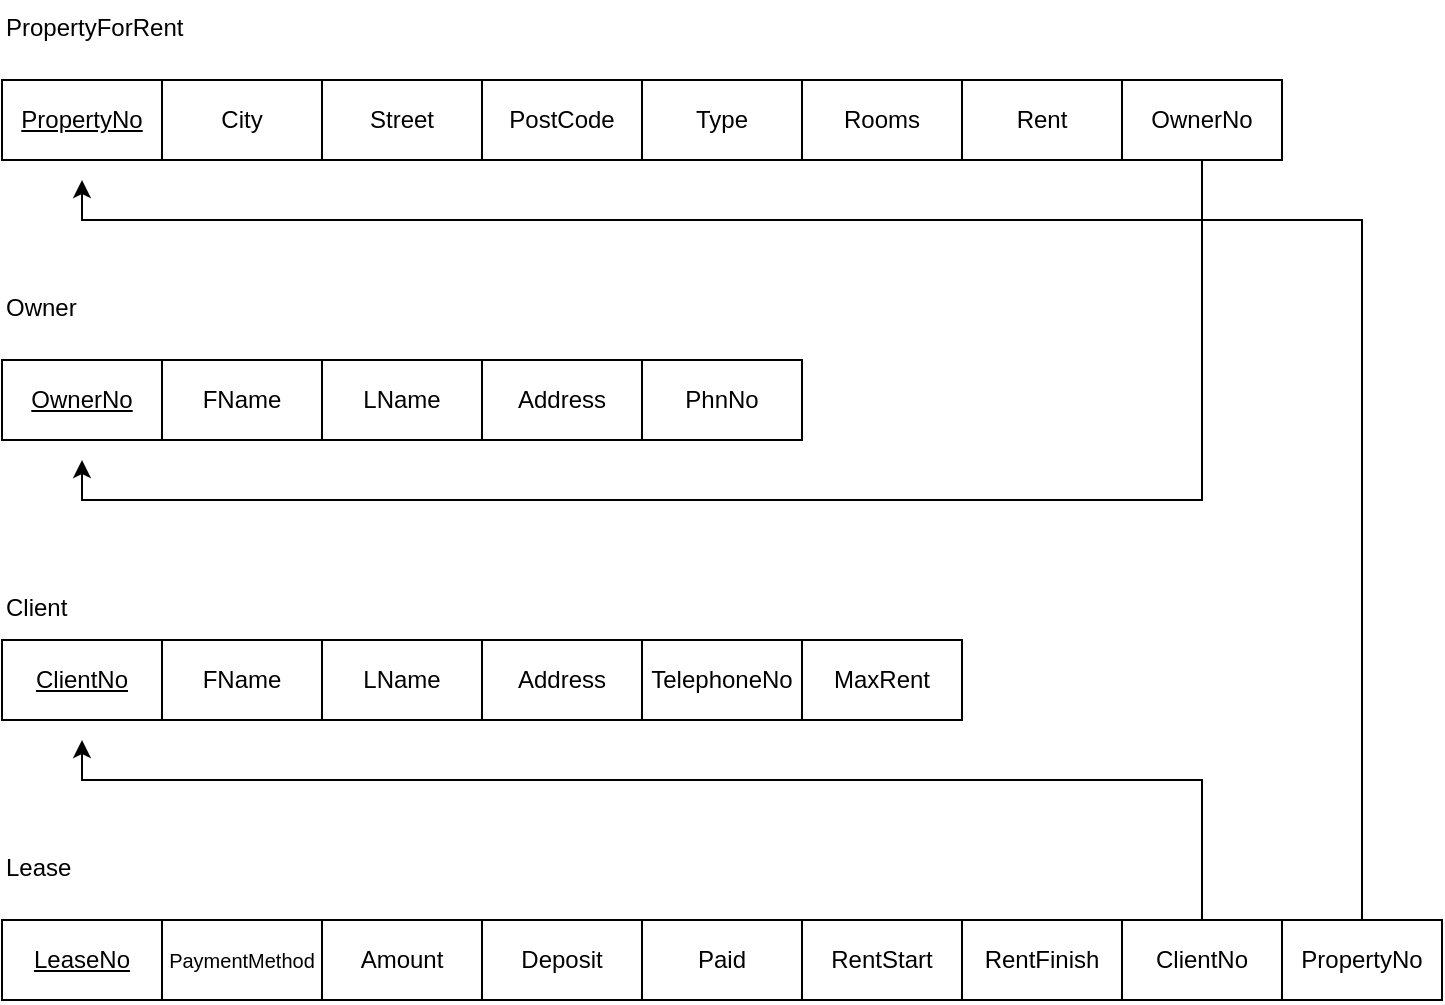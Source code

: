 <mxfile version="26.0.16">
  <diagram name="Page-1" id="MgAFY7mzAbF1oiUqc_Fd">
    <mxGraphModel dx="1195" dy="650" grid="1" gridSize="10" guides="1" tooltips="1" connect="1" arrows="1" fold="1" page="1" pageScale="1" pageWidth="850" pageHeight="1100" math="0" shadow="0">
      <root>
        <mxCell id="0" />
        <mxCell id="1" parent="0" />
        <mxCell id="tVGwVXVOh4qjOI1oghxZ-1" value="" style="rounded=0;whiteSpace=wrap;html=1;" vertex="1" parent="1">
          <mxGeometry x="80" y="200" width="560" height="40" as="geometry" />
        </mxCell>
        <mxCell id="tVGwVXVOh4qjOI1oghxZ-2" value="" style="endArrow=none;html=1;rounded=0;" edge="1" parent="1">
          <mxGeometry width="50" height="50" relative="1" as="geometry">
            <mxPoint x="160" y="240" as="sourcePoint" />
            <mxPoint x="160" y="200" as="targetPoint" />
          </mxGeometry>
        </mxCell>
        <mxCell id="tVGwVXVOh4qjOI1oghxZ-3" value="" style="endArrow=none;html=1;rounded=0;" edge="1" parent="1">
          <mxGeometry width="50" height="50" relative="1" as="geometry">
            <mxPoint x="240" y="240" as="sourcePoint" />
            <mxPoint x="240" y="200" as="targetPoint" />
          </mxGeometry>
        </mxCell>
        <mxCell id="tVGwVXVOh4qjOI1oghxZ-4" value="" style="endArrow=none;html=1;rounded=0;" edge="1" parent="1">
          <mxGeometry width="50" height="50" relative="1" as="geometry">
            <mxPoint x="319.76" y="240" as="sourcePoint" />
            <mxPoint x="319.76" y="200" as="targetPoint" />
          </mxGeometry>
        </mxCell>
        <mxCell id="tVGwVXVOh4qjOI1oghxZ-5" value="" style="endArrow=none;html=1;rounded=0;" edge="1" parent="1">
          <mxGeometry width="50" height="50" relative="1" as="geometry">
            <mxPoint x="400" y="240" as="sourcePoint" />
            <mxPoint x="400" y="200" as="targetPoint" />
          </mxGeometry>
        </mxCell>
        <mxCell id="tVGwVXVOh4qjOI1oghxZ-6" value="" style="endArrow=none;html=1;rounded=0;" edge="1" parent="1" source="tVGwVXVOh4qjOI1oghxZ-47">
          <mxGeometry width="50" height="50" relative="1" as="geometry">
            <mxPoint x="480" y="240" as="sourcePoint" />
            <mxPoint x="480" y="200" as="targetPoint" />
          </mxGeometry>
        </mxCell>
        <mxCell id="tVGwVXVOh4qjOI1oghxZ-7" value="" style="rounded=0;whiteSpace=wrap;html=1;" vertex="1" parent="1">
          <mxGeometry x="80" y="340" width="400" height="40" as="geometry" />
        </mxCell>
        <mxCell id="tVGwVXVOh4qjOI1oghxZ-8" value="" style="endArrow=none;html=1;rounded=0;" edge="1" parent="1">
          <mxGeometry width="50" height="50" relative="1" as="geometry">
            <mxPoint x="160" y="380" as="sourcePoint" />
            <mxPoint x="160" y="340" as="targetPoint" />
          </mxGeometry>
        </mxCell>
        <mxCell id="tVGwVXVOh4qjOI1oghxZ-9" value="" style="endArrow=none;html=1;rounded=0;" edge="1" parent="1" source="tVGwVXVOh4qjOI1oghxZ-56">
          <mxGeometry width="50" height="50" relative="1" as="geometry">
            <mxPoint x="240" y="380" as="sourcePoint" />
            <mxPoint x="240" y="340" as="targetPoint" />
          </mxGeometry>
        </mxCell>
        <mxCell id="tVGwVXVOh4qjOI1oghxZ-10" value="" style="endArrow=none;html=1;rounded=0;" edge="1" parent="1" source="tVGwVXVOh4qjOI1oghxZ-58">
          <mxGeometry width="50" height="50" relative="1" as="geometry">
            <mxPoint x="319.76" y="380" as="sourcePoint" />
            <mxPoint x="319.76" y="340" as="targetPoint" />
          </mxGeometry>
        </mxCell>
        <mxCell id="tVGwVXVOh4qjOI1oghxZ-11" value="" style="endArrow=none;html=1;rounded=0;" edge="1" parent="1">
          <mxGeometry width="50" height="50" relative="1" as="geometry">
            <mxPoint x="400" y="380" as="sourcePoint" />
            <mxPoint x="400" y="340" as="targetPoint" />
          </mxGeometry>
        </mxCell>
        <mxCell id="tVGwVXVOh4qjOI1oghxZ-12" value="" style="endArrow=none;html=1;rounded=0;" edge="1" parent="1" source="tVGwVXVOh4qjOI1oghxZ-61">
          <mxGeometry width="50" height="50" relative="1" as="geometry">
            <mxPoint x="480" y="380" as="sourcePoint" />
            <mxPoint x="480" y="340" as="targetPoint" />
          </mxGeometry>
        </mxCell>
        <mxCell id="tVGwVXVOh4qjOI1oghxZ-14" value="" style="endArrow=none;html=1;rounded=0;" edge="1" parent="1" source="tVGwVXVOh4qjOI1oghxZ-49">
          <mxGeometry width="50" height="50" relative="1" as="geometry">
            <mxPoint x="560" y="240" as="sourcePoint" />
            <mxPoint x="560" y="200" as="targetPoint" />
          </mxGeometry>
        </mxCell>
        <mxCell id="tVGwVXVOh4qjOI1oghxZ-17" value="" style="rounded=0;whiteSpace=wrap;html=1;" vertex="1" parent="1">
          <mxGeometry x="80" y="480" width="480" height="40" as="geometry" />
        </mxCell>
        <mxCell id="tVGwVXVOh4qjOI1oghxZ-18" value="" style="endArrow=none;html=1;rounded=0;" edge="1" parent="1">
          <mxGeometry width="50" height="50" relative="1" as="geometry">
            <mxPoint x="160" y="520" as="sourcePoint" />
            <mxPoint x="160" y="480" as="targetPoint" />
          </mxGeometry>
        </mxCell>
        <mxCell id="tVGwVXVOh4qjOI1oghxZ-19" value="" style="endArrow=none;html=1;rounded=0;" edge="1" parent="1">
          <mxGeometry width="50" height="50" relative="1" as="geometry">
            <mxPoint x="240" y="520" as="sourcePoint" />
            <mxPoint x="240" y="480" as="targetPoint" />
          </mxGeometry>
        </mxCell>
        <mxCell id="tVGwVXVOh4qjOI1oghxZ-20" value="" style="endArrow=none;html=1;rounded=0;" edge="1" parent="1">
          <mxGeometry width="50" height="50" relative="1" as="geometry">
            <mxPoint x="319.76" y="520" as="sourcePoint" />
            <mxPoint x="319.76" y="480" as="targetPoint" />
          </mxGeometry>
        </mxCell>
        <mxCell id="tVGwVXVOh4qjOI1oghxZ-21" value="" style="endArrow=none;html=1;rounded=0;" edge="1" parent="1">
          <mxGeometry width="50" height="50" relative="1" as="geometry">
            <mxPoint x="400" y="520" as="sourcePoint" />
            <mxPoint x="400" y="480" as="targetPoint" />
          </mxGeometry>
        </mxCell>
        <mxCell id="tVGwVXVOh4qjOI1oghxZ-22" value="" style="endArrow=none;html=1;rounded=0;" edge="1" parent="1">
          <mxGeometry width="50" height="50" relative="1" as="geometry">
            <mxPoint x="480" y="520" as="sourcePoint" />
            <mxPoint x="480" y="480" as="targetPoint" />
          </mxGeometry>
        </mxCell>
        <mxCell id="tVGwVXVOh4qjOI1oghxZ-23" value="" style="endArrow=none;html=1;rounded=0;" edge="1" parent="1">
          <mxGeometry width="50" height="50" relative="1" as="geometry">
            <mxPoint x="560" y="520" as="sourcePoint" />
            <mxPoint x="560" y="480" as="targetPoint" />
          </mxGeometry>
        </mxCell>
        <mxCell id="tVGwVXVOh4qjOI1oghxZ-24" value="" style="rounded=0;whiteSpace=wrap;html=1;" vertex="1" parent="1">
          <mxGeometry x="80" y="620" width="560" height="40" as="geometry" />
        </mxCell>
        <mxCell id="tVGwVXVOh4qjOI1oghxZ-25" value="" style="endArrow=none;html=1;rounded=0;" edge="1" parent="1">
          <mxGeometry width="50" height="50" relative="1" as="geometry">
            <mxPoint x="160" y="660" as="sourcePoint" />
            <mxPoint x="160" y="620" as="targetPoint" />
          </mxGeometry>
        </mxCell>
        <mxCell id="tVGwVXVOh4qjOI1oghxZ-26" value="" style="endArrow=none;html=1;rounded=0;" edge="1" parent="1">
          <mxGeometry width="50" height="50" relative="1" as="geometry">
            <mxPoint x="240" y="660" as="sourcePoint" />
            <mxPoint x="240" y="620" as="targetPoint" />
          </mxGeometry>
        </mxCell>
        <mxCell id="tVGwVXVOh4qjOI1oghxZ-27" value="" style="endArrow=none;html=1;rounded=0;" edge="1" parent="1">
          <mxGeometry width="50" height="50" relative="1" as="geometry">
            <mxPoint x="319.76" y="660" as="sourcePoint" />
            <mxPoint x="319.76" y="620" as="targetPoint" />
          </mxGeometry>
        </mxCell>
        <mxCell id="tVGwVXVOh4qjOI1oghxZ-28" value="" style="endArrow=none;html=1;rounded=0;" edge="1" parent="1">
          <mxGeometry width="50" height="50" relative="1" as="geometry">
            <mxPoint x="400" y="660" as="sourcePoint" />
            <mxPoint x="400" y="620" as="targetPoint" />
          </mxGeometry>
        </mxCell>
        <mxCell id="tVGwVXVOh4qjOI1oghxZ-29" value="" style="endArrow=none;html=1;rounded=0;" edge="1" parent="1">
          <mxGeometry width="50" height="50" relative="1" as="geometry">
            <mxPoint x="480" y="660" as="sourcePoint" />
            <mxPoint x="480" y="620" as="targetPoint" />
          </mxGeometry>
        </mxCell>
        <mxCell id="tVGwVXVOh4qjOI1oghxZ-30" value="" style="endArrow=none;html=1;rounded=0;" edge="1" parent="1">
          <mxGeometry width="50" height="50" relative="1" as="geometry">
            <mxPoint x="560" y="660" as="sourcePoint" />
            <mxPoint x="560" y="620" as="targetPoint" />
          </mxGeometry>
        </mxCell>
        <mxCell id="tVGwVXVOh4qjOI1oghxZ-31" value="PropertyForRent" style="text;whiteSpace=wrap;html=1;" vertex="1" parent="1">
          <mxGeometry x="80" y="160" width="100" height="20" as="geometry" />
        </mxCell>
        <mxCell id="tVGwVXVOh4qjOI1oghxZ-32" value="Owner" style="text;whiteSpace=wrap;html=1;" vertex="1" parent="1">
          <mxGeometry x="80" y="300" width="70" height="20" as="geometry" />
        </mxCell>
        <mxCell id="tVGwVXVOh4qjOI1oghxZ-33" value="Client" style="text;whiteSpace=wrap;html=1;" vertex="1" parent="1">
          <mxGeometry x="80" y="450" width="60" height="20" as="geometry" />
        </mxCell>
        <mxCell id="tVGwVXVOh4qjOI1oghxZ-34" value="Lease" style="text;whiteSpace=wrap;html=1;" vertex="1" parent="1">
          <mxGeometry x="80" y="580" width="70" height="20" as="geometry" />
        </mxCell>
        <mxCell id="tVGwVXVOh4qjOI1oghxZ-35" value="PropertyNo" style="text;whiteSpace=wrap;html=1;" vertex="1" parent="1">
          <mxGeometry x="90" y="205" width="80" height="30" as="geometry" />
        </mxCell>
        <mxCell id="tVGwVXVOh4qjOI1oghxZ-43" value="&lt;span style=&quot;text-align: left;&quot;&gt;City&lt;/span&gt;" style="rounded=0;whiteSpace=wrap;html=1;" vertex="1" parent="1">
          <mxGeometry x="160" y="200" width="80" height="40" as="geometry" />
        </mxCell>
        <mxCell id="tVGwVXVOh4qjOI1oghxZ-44" value="&lt;span style=&quot;text-align: left;&quot;&gt;&lt;u&gt;PropertyNo&lt;/u&gt;&lt;/span&gt;" style="rounded=0;whiteSpace=wrap;html=1;" vertex="1" parent="1">
          <mxGeometry x="80" y="200" width="80" height="40" as="geometry" />
        </mxCell>
        <mxCell id="tVGwVXVOh4qjOI1oghxZ-45" value="&lt;span style=&quot;text-align: left;&quot;&gt;Street&lt;/span&gt;" style="rounded=0;whiteSpace=wrap;html=1;" vertex="1" parent="1">
          <mxGeometry x="240" y="200" width="80" height="40" as="geometry" />
        </mxCell>
        <mxCell id="tVGwVXVOh4qjOI1oghxZ-46" value="&lt;span style=&quot;text-align: left;&quot;&gt;PostCode&lt;/span&gt;" style="rounded=0;whiteSpace=wrap;html=1;" vertex="1" parent="1">
          <mxGeometry x="320" y="200" width="80" height="40" as="geometry" />
        </mxCell>
        <mxCell id="tVGwVXVOh4qjOI1oghxZ-48" value="" style="endArrow=none;html=1;rounded=0;" edge="1" parent="1" target="tVGwVXVOh4qjOI1oghxZ-47">
          <mxGeometry width="50" height="50" relative="1" as="geometry">
            <mxPoint x="480" y="240" as="sourcePoint" />
            <mxPoint x="480" y="200" as="targetPoint" />
          </mxGeometry>
        </mxCell>
        <mxCell id="tVGwVXVOh4qjOI1oghxZ-47" value="&lt;span style=&quot;text-align: left;&quot;&gt;Type&lt;/span&gt;" style="rounded=0;whiteSpace=wrap;html=1;" vertex="1" parent="1">
          <mxGeometry x="400" y="200" width="80" height="40" as="geometry" />
        </mxCell>
        <mxCell id="tVGwVXVOh4qjOI1oghxZ-50" value="" style="endArrow=none;html=1;rounded=0;" edge="1" parent="1" target="tVGwVXVOh4qjOI1oghxZ-49">
          <mxGeometry width="50" height="50" relative="1" as="geometry">
            <mxPoint x="560" y="240" as="sourcePoint" />
            <mxPoint x="560" y="200" as="targetPoint" />
          </mxGeometry>
        </mxCell>
        <mxCell id="tVGwVXVOh4qjOI1oghxZ-49" value="&lt;span style=&quot;text-align: left;&quot;&gt;Rooms&lt;/span&gt;" style="rounded=0;whiteSpace=wrap;html=1;" vertex="1" parent="1">
          <mxGeometry x="480" y="200" width="80" height="40" as="geometry" />
        </mxCell>
        <mxCell id="tVGwVXVOh4qjOI1oghxZ-51" value="&lt;span style=&quot;text-align: left;&quot;&gt;Rent&lt;/span&gt;" style="rounded=0;whiteSpace=wrap;html=1;" vertex="1" parent="1">
          <mxGeometry x="560" y="200" width="80" height="40" as="geometry" />
        </mxCell>
        <mxCell id="tVGwVXVOh4qjOI1oghxZ-55" value="&lt;u&gt;OwnerNo&lt;/u&gt;" style="rounded=0;whiteSpace=wrap;html=1;" vertex="1" parent="1">
          <mxGeometry x="80" y="340" width="80" height="40" as="geometry" />
        </mxCell>
        <mxCell id="tVGwVXVOh4qjOI1oghxZ-57" value="" style="endArrow=none;html=1;rounded=0;" edge="1" parent="1" target="tVGwVXVOh4qjOI1oghxZ-56">
          <mxGeometry width="50" height="50" relative="1" as="geometry">
            <mxPoint x="240" y="380" as="sourcePoint" />
            <mxPoint x="240" y="340" as="targetPoint" />
          </mxGeometry>
        </mxCell>
        <mxCell id="tVGwVXVOh4qjOI1oghxZ-56" value="FName" style="rounded=0;whiteSpace=wrap;html=1;" vertex="1" parent="1">
          <mxGeometry x="160" y="340" width="80" height="40" as="geometry" />
        </mxCell>
        <mxCell id="tVGwVXVOh4qjOI1oghxZ-59" value="" style="endArrow=none;html=1;rounded=0;" edge="1" parent="1" target="tVGwVXVOh4qjOI1oghxZ-58">
          <mxGeometry width="50" height="50" relative="1" as="geometry">
            <mxPoint x="319.76" y="380" as="sourcePoint" />
            <mxPoint x="319.76" y="340" as="targetPoint" />
          </mxGeometry>
        </mxCell>
        <mxCell id="tVGwVXVOh4qjOI1oghxZ-58" value="LName" style="rounded=0;whiteSpace=wrap;html=1;" vertex="1" parent="1">
          <mxGeometry x="240" y="340" width="80" height="40" as="geometry" />
        </mxCell>
        <mxCell id="tVGwVXVOh4qjOI1oghxZ-60" value="Address" style="rounded=0;whiteSpace=wrap;html=1;" vertex="1" parent="1">
          <mxGeometry x="320" y="340" width="80" height="40" as="geometry" />
        </mxCell>
        <mxCell id="tVGwVXVOh4qjOI1oghxZ-62" value="" style="endArrow=none;html=1;rounded=0;" edge="1" parent="1" target="tVGwVXVOh4qjOI1oghxZ-61">
          <mxGeometry width="50" height="50" relative="1" as="geometry">
            <mxPoint x="480" y="380" as="sourcePoint" />
            <mxPoint x="480" y="340" as="targetPoint" />
          </mxGeometry>
        </mxCell>
        <mxCell id="tVGwVXVOh4qjOI1oghxZ-61" value="PhnNo" style="rounded=0;whiteSpace=wrap;html=1;" vertex="1" parent="1">
          <mxGeometry x="400" y="340" width="80" height="40" as="geometry" />
        </mxCell>
        <mxCell id="tVGwVXVOh4qjOI1oghxZ-63" value="&lt;u&gt;ClientNo&lt;/u&gt;" style="rounded=0;whiteSpace=wrap;html=1;" vertex="1" parent="1">
          <mxGeometry x="80" y="480" width="80" height="40" as="geometry" />
        </mxCell>
        <mxCell id="tVGwVXVOh4qjOI1oghxZ-64" value="FName" style="rounded=0;whiteSpace=wrap;html=1;" vertex="1" parent="1">
          <mxGeometry x="160" y="480" width="80" height="40" as="geometry" />
        </mxCell>
        <mxCell id="tVGwVXVOh4qjOI1oghxZ-65" value="LName" style="rounded=0;whiteSpace=wrap;html=1;" vertex="1" parent="1">
          <mxGeometry x="240" y="480" width="80" height="40" as="geometry" />
        </mxCell>
        <mxCell id="tVGwVXVOh4qjOI1oghxZ-66" value="Address" style="rounded=0;whiteSpace=wrap;html=1;" vertex="1" parent="1">
          <mxGeometry x="320" y="480" width="80" height="40" as="geometry" />
        </mxCell>
        <mxCell id="tVGwVXVOh4qjOI1oghxZ-68" value="TelephoneNo" style="rounded=0;whiteSpace=wrap;html=1;" vertex="1" parent="1">
          <mxGeometry x="400" y="480" width="80" height="40" as="geometry" />
        </mxCell>
        <mxCell id="tVGwVXVOh4qjOI1oghxZ-69" value="MaxRent" style="rounded=0;whiteSpace=wrap;html=1;" vertex="1" parent="1">
          <mxGeometry x="480" y="480" width="80" height="40" as="geometry" />
        </mxCell>
        <mxCell id="tVGwVXVOh4qjOI1oghxZ-70" value="&lt;u&gt;LeaseNo&lt;/u&gt;" style="rounded=0;whiteSpace=wrap;html=1;" vertex="1" parent="1">
          <mxGeometry x="80" y="620" width="80" height="40" as="geometry" />
        </mxCell>
        <mxCell id="tVGwVXVOh4qjOI1oghxZ-71" value="&lt;font style=&quot;font-size: 10px;&quot;&gt;PaymentMethod&lt;/font&gt;" style="rounded=0;whiteSpace=wrap;html=1;" vertex="1" parent="1">
          <mxGeometry x="160" y="620" width="80" height="40" as="geometry" />
        </mxCell>
        <mxCell id="tVGwVXVOh4qjOI1oghxZ-72" value="Amount" style="rounded=0;whiteSpace=wrap;html=1;" vertex="1" parent="1">
          <mxGeometry x="240" y="620" width="80" height="40" as="geometry" />
        </mxCell>
        <mxCell id="tVGwVXVOh4qjOI1oghxZ-73" value="Deposit" style="rounded=0;whiteSpace=wrap;html=1;" vertex="1" parent="1">
          <mxGeometry x="320" y="620" width="80" height="40" as="geometry" />
        </mxCell>
        <mxCell id="tVGwVXVOh4qjOI1oghxZ-74" value="Paid" style="rounded=0;whiteSpace=wrap;html=1;" vertex="1" parent="1">
          <mxGeometry x="400" y="620" width="80" height="40" as="geometry" />
        </mxCell>
        <mxCell id="tVGwVXVOh4qjOI1oghxZ-75" value="RentStart" style="rounded=0;whiteSpace=wrap;html=1;" vertex="1" parent="1">
          <mxGeometry x="480" y="620" width="80" height="40" as="geometry" />
        </mxCell>
        <mxCell id="tVGwVXVOh4qjOI1oghxZ-76" value="RentFinish" style="rounded=0;whiteSpace=wrap;html=1;" vertex="1" parent="1">
          <mxGeometry x="560" y="620" width="80" height="40" as="geometry" />
        </mxCell>
        <mxCell id="tVGwVXVOh4qjOI1oghxZ-82" style="edgeStyle=orthogonalEdgeStyle;rounded=0;orthogonalLoop=1;jettySize=auto;html=1;" edge="1" parent="1">
          <mxGeometry relative="1" as="geometry">
            <mxPoint x="120" y="390" as="targetPoint" />
            <mxPoint x="680" y="240" as="sourcePoint" />
            <Array as="points">
              <mxPoint x="680" y="410" />
              <mxPoint x="120" y="410" />
            </Array>
          </mxGeometry>
        </mxCell>
        <mxCell id="tVGwVXVOh4qjOI1oghxZ-77" value="OwnerNo" style="rounded=0;whiteSpace=wrap;html=1;" vertex="1" parent="1">
          <mxGeometry x="640" y="200" width="80" height="40" as="geometry" />
        </mxCell>
        <mxCell id="tVGwVXVOh4qjOI1oghxZ-87" style="edgeStyle=orthogonalEdgeStyle;rounded=0;orthogonalLoop=1;jettySize=auto;html=1;" edge="1" parent="1" source="tVGwVXVOh4qjOI1oghxZ-85">
          <mxGeometry relative="1" as="geometry">
            <mxPoint x="120" y="530" as="targetPoint" />
            <Array as="points">
              <mxPoint x="680" y="550" />
              <mxPoint x="120" y="550" />
            </Array>
          </mxGeometry>
        </mxCell>
        <mxCell id="tVGwVXVOh4qjOI1oghxZ-85" value="ClientNo" style="rounded=0;whiteSpace=wrap;html=1;" vertex="1" parent="1">
          <mxGeometry x="640" y="620" width="80" height="40" as="geometry" />
        </mxCell>
        <mxCell id="tVGwVXVOh4qjOI1oghxZ-88" style="edgeStyle=orthogonalEdgeStyle;rounded=0;orthogonalLoop=1;jettySize=auto;html=1;" edge="1" parent="1" source="tVGwVXVOh4qjOI1oghxZ-86">
          <mxGeometry relative="1" as="geometry">
            <mxPoint x="120" y="250" as="targetPoint" />
            <Array as="points">
              <mxPoint x="760" y="270" />
              <mxPoint x="120" y="270" />
            </Array>
          </mxGeometry>
        </mxCell>
        <mxCell id="tVGwVXVOh4qjOI1oghxZ-86" value="&lt;span style=&quot;text-align: left;&quot;&gt;PropertyNo&lt;/span&gt;" style="rounded=0;whiteSpace=wrap;html=1;" vertex="1" parent="1">
          <mxGeometry x="720" y="620" width="80" height="40" as="geometry" />
        </mxCell>
      </root>
    </mxGraphModel>
  </diagram>
</mxfile>
